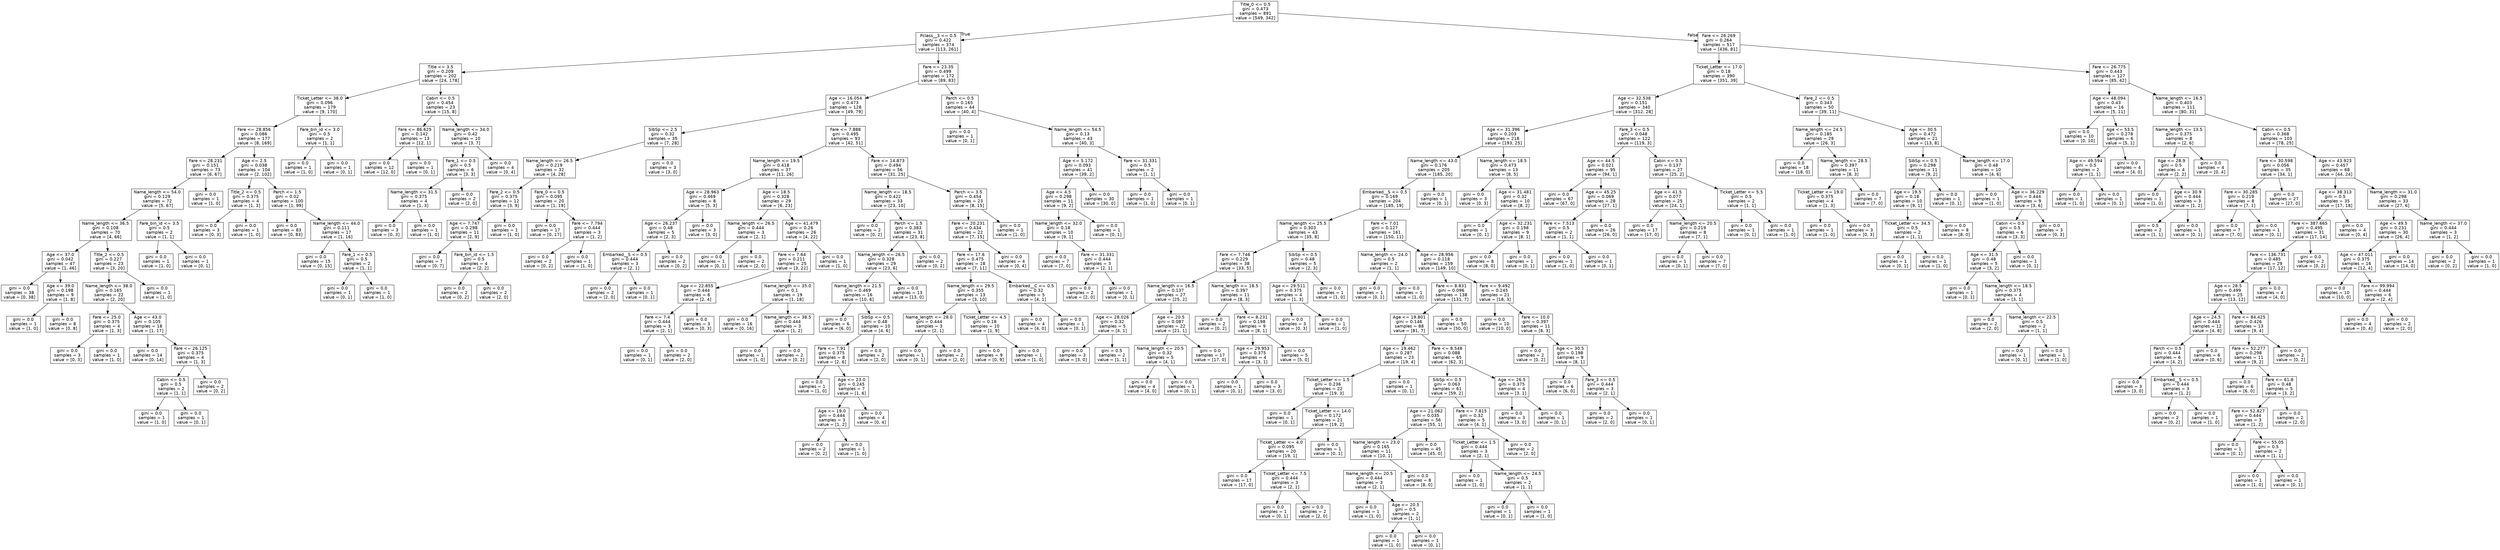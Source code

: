 digraph Tree {
node [shape=box, fontname="helvetica"] ;
edge [fontname="helvetica"] ;
0 [label="Title_0 <= 0.5\ngini = 0.473\nsamples = 891\nvalue = [549, 342]"] ;
1 [label="Pclass__3 <= 0.5\ngini = 0.422\nsamples = 374\nvalue = [113, 261]"] ;
0 -> 1 [labeldistance=2.5, labelangle=45, headlabel="True"] ;
2 [label="Title <= 3.5\ngini = 0.209\nsamples = 202\nvalue = [24, 178]"] ;
1 -> 2 ;
3 [label="Ticket_Letter <= 38.0\ngini = 0.096\nsamples = 179\nvalue = [9, 170]"] ;
2 -> 3 ;
4 [label="Fare <= 28.856\ngini = 0.086\nsamples = 177\nvalue = [8, 169]"] ;
3 -> 4 ;
5 [label="Fare <= 28.231\ngini = 0.151\nsamples = 73\nvalue = [6, 67]"] ;
4 -> 5 ;
6 [label="Name_length <= 54.0\ngini = 0.129\nsamples = 72\nvalue = [5, 67]"] ;
5 -> 6 ;
7 [label="Name_length <= 36.5\ngini = 0.108\nsamples = 70\nvalue = [4, 66]"] ;
6 -> 7 ;
8 [label="Age <= 37.0\ngini = 0.042\nsamples = 47\nvalue = [1, 46]"] ;
7 -> 8 ;
9 [label="gini = 0.0\nsamples = 38\nvalue = [0, 38]"] ;
8 -> 9 ;
10 [label="Age <= 39.0\ngini = 0.198\nsamples = 9\nvalue = [1, 8]"] ;
8 -> 10 ;
11 [label="gini = 0.0\nsamples = 1\nvalue = [1, 0]"] ;
10 -> 11 ;
12 [label="gini = 0.0\nsamples = 8\nvalue = [0, 8]"] ;
10 -> 12 ;
13 [label="Title_2 <= 0.5\ngini = 0.227\nsamples = 23\nvalue = [3, 20]"] ;
7 -> 13 ;
14 [label="Name_length <= 38.0\ngini = 0.165\nsamples = 22\nvalue = [2, 20]"] ;
13 -> 14 ;
15 [label="Fare <= 25.0\ngini = 0.375\nsamples = 4\nvalue = [1, 3]"] ;
14 -> 15 ;
16 [label="gini = 0.0\nsamples = 3\nvalue = [0, 3]"] ;
15 -> 16 ;
17 [label="gini = 0.0\nsamples = 1\nvalue = [1, 0]"] ;
15 -> 17 ;
18 [label="Age <= 43.0\ngini = 0.105\nsamples = 18\nvalue = [1, 17]"] ;
14 -> 18 ;
19 [label="gini = 0.0\nsamples = 14\nvalue = [0, 14]"] ;
18 -> 19 ;
20 [label="Fare <= 26.125\ngini = 0.375\nsamples = 4\nvalue = [1, 3]"] ;
18 -> 20 ;
21 [label="Cabin <= 0.5\ngini = 0.5\nsamples = 2\nvalue = [1, 1]"] ;
20 -> 21 ;
22 [label="gini = 0.0\nsamples = 1\nvalue = [1, 0]"] ;
21 -> 22 ;
23 [label="gini = 0.0\nsamples = 1\nvalue = [0, 1]"] ;
21 -> 23 ;
24 [label="gini = 0.0\nsamples = 2\nvalue = [0, 2]"] ;
20 -> 24 ;
25 [label="gini = 0.0\nsamples = 1\nvalue = [1, 0]"] ;
13 -> 25 ;
26 [label="Fare_bin_id <= 3.5\ngini = 0.5\nsamples = 2\nvalue = [1, 1]"] ;
6 -> 26 ;
27 [label="gini = 0.0\nsamples = 1\nvalue = [1, 0]"] ;
26 -> 27 ;
28 [label="gini = 0.0\nsamples = 1\nvalue = [0, 1]"] ;
26 -> 28 ;
29 [label="gini = 0.0\nsamples = 1\nvalue = [1, 0]"] ;
5 -> 29 ;
30 [label="Age <= 2.5\ngini = 0.038\nsamples = 104\nvalue = [2, 102]"] ;
4 -> 30 ;
31 [label="Title_2 <= 0.5\ngini = 0.375\nsamples = 4\nvalue = [1, 3]"] ;
30 -> 31 ;
32 [label="gini = 0.0\nsamples = 3\nvalue = [0, 3]"] ;
31 -> 32 ;
33 [label="gini = 0.0\nsamples = 1\nvalue = [1, 0]"] ;
31 -> 33 ;
34 [label="Parch <= 1.5\ngini = 0.02\nsamples = 100\nvalue = [1, 99]"] ;
30 -> 34 ;
35 [label="gini = 0.0\nsamples = 83\nvalue = [0, 83]"] ;
34 -> 35 ;
36 [label="Name_length <= 44.0\ngini = 0.111\nsamples = 17\nvalue = [1, 16]"] ;
34 -> 36 ;
37 [label="gini = 0.0\nsamples = 15\nvalue = [0, 15]"] ;
36 -> 37 ;
38 [label="Fare_1 <= 0.5\ngini = 0.5\nsamples = 2\nvalue = [1, 1]"] ;
36 -> 38 ;
39 [label="gini = 0.0\nsamples = 1\nvalue = [0, 1]"] ;
38 -> 39 ;
40 [label="gini = 0.0\nsamples = 1\nvalue = [1, 0]"] ;
38 -> 40 ;
41 [label="Fare_bin_id <= 3.0\ngini = 0.5\nsamples = 2\nvalue = [1, 1]"] ;
3 -> 41 ;
42 [label="gini = 0.0\nsamples = 1\nvalue = [1, 0]"] ;
41 -> 42 ;
43 [label="gini = 0.0\nsamples = 1\nvalue = [0, 1]"] ;
41 -> 43 ;
44 [label="Cabin <= 0.5\ngini = 0.454\nsamples = 23\nvalue = [15, 8]"] ;
2 -> 44 ;
45 [label="Fare <= 86.625\ngini = 0.142\nsamples = 13\nvalue = [12, 1]"] ;
44 -> 45 ;
46 [label="gini = 0.0\nsamples = 12\nvalue = [12, 0]"] ;
45 -> 46 ;
47 [label="gini = 0.0\nsamples = 1\nvalue = [0, 1]"] ;
45 -> 47 ;
48 [label="Name_length <= 34.0\ngini = 0.42\nsamples = 10\nvalue = [3, 7]"] ;
44 -> 48 ;
49 [label="Fare_1 <= 0.5\ngini = 0.5\nsamples = 6\nvalue = [3, 3]"] ;
48 -> 49 ;
50 [label="Name_length <= 31.5\ngini = 0.375\nsamples = 4\nvalue = [1, 3]"] ;
49 -> 50 ;
51 [label="gini = 0.0\nsamples = 3\nvalue = [0, 3]"] ;
50 -> 51 ;
52 [label="gini = 0.0\nsamples = 1\nvalue = [1, 0]"] ;
50 -> 52 ;
53 [label="gini = 0.0\nsamples = 2\nvalue = [2, 0]"] ;
49 -> 53 ;
54 [label="gini = 0.0\nsamples = 4\nvalue = [0, 4]"] ;
48 -> 54 ;
55 [label="Fare <= 23.35\ngini = 0.499\nsamples = 172\nvalue = [89, 83]"] ;
1 -> 55 ;
56 [label="Age <= 16.054\ngini = 0.473\nsamples = 128\nvalue = [49, 79]"] ;
55 -> 56 ;
57 [label="SibSp <= 2.5\ngini = 0.32\nsamples = 35\nvalue = [7, 28]"] ;
56 -> 57 ;
58 [label="Name_length <= 26.5\ngini = 0.219\nsamples = 32\nvalue = [4, 28]"] ;
57 -> 58 ;
59 [label="Fare_2 <= 0.5\ngini = 0.375\nsamples = 12\nvalue = [3, 9]"] ;
58 -> 59 ;
60 [label="Age <= 7.747\ngini = 0.298\nsamples = 11\nvalue = [2, 9]"] ;
59 -> 60 ;
61 [label="gini = 0.0\nsamples = 7\nvalue = [0, 7]"] ;
60 -> 61 ;
62 [label="Fare_bin_id <= 1.5\ngini = 0.5\nsamples = 4\nvalue = [2, 2]"] ;
60 -> 62 ;
63 [label="gini = 0.0\nsamples = 2\nvalue = [0, 2]"] ;
62 -> 63 ;
64 [label="gini = 0.0\nsamples = 2\nvalue = [2, 0]"] ;
62 -> 64 ;
65 [label="gini = 0.0\nsamples = 1\nvalue = [1, 0]"] ;
59 -> 65 ;
66 [label="Fare_0 <= 0.5\ngini = 0.095\nsamples = 20\nvalue = [1, 19]"] ;
58 -> 66 ;
67 [label="gini = 0.0\nsamples = 17\nvalue = [0, 17]"] ;
66 -> 67 ;
68 [label="Fare <= 7.794\ngini = 0.444\nsamples = 3\nvalue = [1, 2]"] ;
66 -> 68 ;
69 [label="gini = 0.0\nsamples = 2\nvalue = [0, 2]"] ;
68 -> 69 ;
70 [label="gini = 0.0\nsamples = 1\nvalue = [1, 0]"] ;
68 -> 70 ;
71 [label="gini = 0.0\nsamples = 3\nvalue = [3, 0]"] ;
57 -> 71 ;
72 [label="Fare <= 7.888\ngini = 0.495\nsamples = 93\nvalue = [42, 51]"] ;
56 -> 72 ;
73 [label="Name_length <= 19.5\ngini = 0.418\nsamples = 37\nvalue = [11, 26]"] ;
72 -> 73 ;
74 [label="Age <= 28.963\ngini = 0.469\nsamples = 8\nvalue = [5, 3]"] ;
73 -> 74 ;
75 [label="Age <= 26.237\ngini = 0.48\nsamples = 5\nvalue = [2, 3]"] ;
74 -> 75 ;
76 [label="Embarked__S <= 0.5\ngini = 0.444\nsamples = 3\nvalue = [2, 1]"] ;
75 -> 76 ;
77 [label="gini = 0.0\nsamples = 2\nvalue = [2, 0]"] ;
76 -> 77 ;
78 [label="gini = 0.0\nsamples = 1\nvalue = [0, 1]"] ;
76 -> 78 ;
79 [label="gini = 0.0\nsamples = 2\nvalue = [0, 2]"] ;
75 -> 79 ;
80 [label="gini = 0.0\nsamples = 3\nvalue = [3, 0]"] ;
74 -> 80 ;
81 [label="Age <= 18.5\ngini = 0.328\nsamples = 29\nvalue = [6, 23]"] ;
73 -> 81 ;
82 [label="Name_length <= 26.5\ngini = 0.444\nsamples = 3\nvalue = [2, 1]"] ;
81 -> 82 ;
83 [label="gini = 0.0\nsamples = 1\nvalue = [0, 1]"] ;
82 -> 83 ;
84 [label="gini = 0.0\nsamples = 2\nvalue = [2, 0]"] ;
82 -> 84 ;
85 [label="Age <= 41.479\ngini = 0.26\nsamples = 26\nvalue = [4, 22]"] ;
81 -> 85 ;
86 [label="Fare <= 7.64\ngini = 0.211\nsamples = 25\nvalue = [3, 22]"] ;
85 -> 86 ;
87 [label="Age <= 22.855\ngini = 0.444\nsamples = 6\nvalue = [2, 4]"] ;
86 -> 87 ;
88 [label="Fare <= 7.4\ngini = 0.444\nsamples = 3\nvalue = [2, 1]"] ;
87 -> 88 ;
89 [label="gini = 0.0\nsamples = 1\nvalue = [0, 1]"] ;
88 -> 89 ;
90 [label="gini = 0.0\nsamples = 2\nvalue = [2, 0]"] ;
88 -> 90 ;
91 [label="gini = 0.0\nsamples = 3\nvalue = [0, 3]"] ;
87 -> 91 ;
92 [label="Name_length <= 35.0\ngini = 0.1\nsamples = 19\nvalue = [1, 18]"] ;
86 -> 92 ;
93 [label="gini = 0.0\nsamples = 16\nvalue = [0, 16]"] ;
92 -> 93 ;
94 [label="Name_length <= 38.5\ngini = 0.444\nsamples = 3\nvalue = [1, 2]"] ;
92 -> 94 ;
95 [label="gini = 0.0\nsamples = 1\nvalue = [1, 0]"] ;
94 -> 95 ;
96 [label="gini = 0.0\nsamples = 2\nvalue = [0, 2]"] ;
94 -> 96 ;
97 [label="gini = 0.0\nsamples = 1\nvalue = [1, 0]"] ;
85 -> 97 ;
98 [label="Fare <= 14.873\ngini = 0.494\nsamples = 56\nvalue = [31, 25]"] ;
72 -> 98 ;
99 [label="Name_length <= 18.5\ngini = 0.422\nsamples = 33\nvalue = [23, 10]"] ;
98 -> 99 ;
100 [label="gini = 0.0\nsamples = 2\nvalue = [0, 2]"] ;
99 -> 100 ;
101 [label="Parch <= 1.5\ngini = 0.383\nsamples = 31\nvalue = [23, 8]"] ;
99 -> 101 ;
102 [label="Name_length <= 26.5\ngini = 0.328\nsamples = 29\nvalue = [23, 6]"] ;
101 -> 102 ;
103 [label="Name_length <= 21.5\ngini = 0.469\nsamples = 16\nvalue = [10, 6]"] ;
102 -> 103 ;
104 [label="gini = 0.0\nsamples = 6\nvalue = [6, 0]"] ;
103 -> 104 ;
105 [label="SibSp <= 0.5\ngini = 0.48\nsamples = 10\nvalue = [4, 6]"] ;
103 -> 105 ;
106 [label="Fare <= 7.91\ngini = 0.375\nsamples = 8\nvalue = [2, 6]"] ;
105 -> 106 ;
107 [label="gini = 0.0\nsamples = 1\nvalue = [1, 0]"] ;
106 -> 107 ;
108 [label="Age <= 23.0\ngini = 0.245\nsamples = 7\nvalue = [1, 6]"] ;
106 -> 108 ;
109 [label="Age <= 19.0\ngini = 0.444\nsamples = 3\nvalue = [1, 2]"] ;
108 -> 109 ;
110 [label="gini = 0.0\nsamples = 2\nvalue = [0, 2]"] ;
109 -> 110 ;
111 [label="gini = 0.0\nsamples = 1\nvalue = [1, 0]"] ;
109 -> 111 ;
112 [label="gini = 0.0\nsamples = 4\nvalue = [0, 4]"] ;
108 -> 112 ;
113 [label="gini = 0.0\nsamples = 2\nvalue = [2, 0]"] ;
105 -> 113 ;
114 [label="gini = 0.0\nsamples = 13\nvalue = [13, 0]"] ;
102 -> 114 ;
115 [label="gini = 0.0\nsamples = 2\nvalue = [0, 2]"] ;
101 -> 115 ;
116 [label="Parch <= 3.5\ngini = 0.454\nsamples = 23\nvalue = [8, 15]"] ;
98 -> 116 ;
117 [label="Fare <= 20.231\ngini = 0.434\nsamples = 22\nvalue = [7, 15]"] ;
116 -> 117 ;
118 [label="Fare <= 17.6\ngini = 0.475\nsamples = 18\nvalue = [7, 11]"] ;
117 -> 118 ;
119 [label="Name_length <= 29.5\ngini = 0.355\nsamples = 13\nvalue = [3, 10]"] ;
118 -> 119 ;
120 [label="Name_length <= 28.0\ngini = 0.444\nsamples = 3\nvalue = [2, 1]"] ;
119 -> 120 ;
121 [label="gini = 0.0\nsamples = 1\nvalue = [0, 1]"] ;
120 -> 121 ;
122 [label="gini = 0.0\nsamples = 2\nvalue = [2, 0]"] ;
120 -> 122 ;
123 [label="Ticket_Letter <= 4.5\ngini = 0.18\nsamples = 10\nvalue = [1, 9]"] ;
119 -> 123 ;
124 [label="gini = 0.0\nsamples = 9\nvalue = [0, 9]"] ;
123 -> 124 ;
125 [label="gini = 0.0\nsamples = 1\nvalue = [1, 0]"] ;
123 -> 125 ;
126 [label="Embarked__C <= 0.5\ngini = 0.32\nsamples = 5\nvalue = [4, 1]"] ;
118 -> 126 ;
127 [label="gini = 0.0\nsamples = 4\nvalue = [4, 0]"] ;
126 -> 127 ;
128 [label="gini = 0.0\nsamples = 1\nvalue = [0, 1]"] ;
126 -> 128 ;
129 [label="gini = 0.0\nsamples = 4\nvalue = [0, 4]"] ;
117 -> 129 ;
130 [label="gini = 0.0\nsamples = 1\nvalue = [1, 0]"] ;
116 -> 130 ;
131 [label="Parch <= 0.5\ngini = 0.165\nsamples = 44\nvalue = [40, 4]"] ;
55 -> 131 ;
132 [label="gini = 0.0\nsamples = 1\nvalue = [0, 1]"] ;
131 -> 132 ;
133 [label="Name_length <= 54.5\ngini = 0.13\nsamples = 43\nvalue = [40, 3]"] ;
131 -> 133 ;
134 [label="Age <= 5.172\ngini = 0.093\nsamples = 41\nvalue = [39, 2]"] ;
133 -> 134 ;
135 [label="Age <= 4.5\ngini = 0.298\nsamples = 11\nvalue = [9, 2]"] ;
134 -> 135 ;
136 [label="Name_length <= 32.0\ngini = 0.18\nsamples = 10\nvalue = [9, 1]"] ;
135 -> 136 ;
137 [label="gini = 0.0\nsamples = 7\nvalue = [7, 0]"] ;
136 -> 137 ;
138 [label="Fare <= 31.331\ngini = 0.444\nsamples = 3\nvalue = [2, 1]"] ;
136 -> 138 ;
139 [label="gini = 0.0\nsamples = 2\nvalue = [2, 0]"] ;
138 -> 139 ;
140 [label="gini = 0.0\nsamples = 1\nvalue = [0, 1]"] ;
138 -> 140 ;
141 [label="gini = 0.0\nsamples = 1\nvalue = [0, 1]"] ;
135 -> 141 ;
142 [label="gini = 0.0\nsamples = 30\nvalue = [30, 0]"] ;
134 -> 142 ;
143 [label="Fare <= 31.331\ngini = 0.5\nsamples = 2\nvalue = [1, 1]"] ;
133 -> 143 ;
144 [label="gini = 0.0\nsamples = 1\nvalue = [1, 0]"] ;
143 -> 144 ;
145 [label="gini = 0.0\nsamples = 1\nvalue = [0, 1]"] ;
143 -> 145 ;
146 [label="Fare <= 26.269\ngini = 0.264\nsamples = 517\nvalue = [436, 81]"] ;
0 -> 146 [labeldistance=2.5, labelangle=-45, headlabel="False"] ;
147 [label="Ticket_Letter <= 17.0\ngini = 0.18\nsamples = 390\nvalue = [351, 39]"] ;
146 -> 147 ;
148 [label="Age <= 32.538\ngini = 0.151\nsamples = 340\nvalue = [312, 28]"] ;
147 -> 148 ;
149 [label="Age <= 31.396\ngini = 0.203\nsamples = 218\nvalue = [193, 25]"] ;
148 -> 149 ;
150 [label="Name_length <= 43.0\ngini = 0.176\nsamples = 205\nvalue = [185, 20]"] ;
149 -> 150 ;
151 [label="Embarked__S <= 0.5\ngini = 0.169\nsamples = 204\nvalue = [185, 19]"] ;
150 -> 151 ;
152 [label="Name_length <= 25.5\ngini = 0.303\nsamples = 43\nvalue = [35, 8]"] ;
151 -> 152 ;
153 [label="Fare <= 7.746\ngini = 0.229\nsamples = 38\nvalue = [33, 5]"] ;
152 -> 153 ;
154 [label="Name_length <= 16.5\ngini = 0.137\nsamples = 27\nvalue = [25, 2]"] ;
153 -> 154 ;
155 [label="Age <= 28.026\ngini = 0.32\nsamples = 5\nvalue = [4, 1]"] ;
154 -> 155 ;
156 [label="gini = 0.0\nsamples = 3\nvalue = [3, 0]"] ;
155 -> 156 ;
157 [label="gini = 0.5\nsamples = 2\nvalue = [1, 1]"] ;
155 -> 157 ;
158 [label="Age <= 20.5\ngini = 0.087\nsamples = 22\nvalue = [21, 1]"] ;
154 -> 158 ;
159 [label="Name_length <= 20.5\ngini = 0.32\nsamples = 5\nvalue = [4, 1]"] ;
158 -> 159 ;
160 [label="gini = 0.0\nsamples = 4\nvalue = [4, 0]"] ;
159 -> 160 ;
161 [label="gini = 0.0\nsamples = 1\nvalue = [0, 1]"] ;
159 -> 161 ;
162 [label="gini = 0.0\nsamples = 17\nvalue = [17, 0]"] ;
158 -> 162 ;
163 [label="Name_length <= 18.5\ngini = 0.397\nsamples = 11\nvalue = [8, 3]"] ;
153 -> 163 ;
164 [label="gini = 0.0\nsamples = 2\nvalue = [0, 2]"] ;
163 -> 164 ;
165 [label="Fare <= 8.231\ngini = 0.198\nsamples = 9\nvalue = [8, 1]"] ;
163 -> 165 ;
166 [label="Age <= 29.953\ngini = 0.375\nsamples = 4\nvalue = [3, 1]"] ;
165 -> 166 ;
167 [label="gini = 0.0\nsamples = 1\nvalue = [0, 1]"] ;
166 -> 167 ;
168 [label="gini = 0.0\nsamples = 3\nvalue = [3, 0]"] ;
166 -> 168 ;
169 [label="gini = 0.0\nsamples = 5\nvalue = [5, 0]"] ;
165 -> 169 ;
170 [label="SibSp <= 0.5\ngini = 0.48\nsamples = 5\nvalue = [2, 3]"] ;
152 -> 170 ;
171 [label="Age <= 29.511\ngini = 0.375\nsamples = 4\nvalue = [1, 3]"] ;
170 -> 171 ;
172 [label="gini = 0.0\nsamples = 3\nvalue = [0, 3]"] ;
171 -> 172 ;
173 [label="gini = 0.0\nsamples = 1\nvalue = [1, 0]"] ;
171 -> 173 ;
174 [label="gini = 0.0\nsamples = 1\nvalue = [1, 0]"] ;
170 -> 174 ;
175 [label="Fare <= 7.01\ngini = 0.127\nsamples = 161\nvalue = [150, 11]"] ;
151 -> 175 ;
176 [label="Name_length <= 24.0\ngini = 0.5\nsamples = 2\nvalue = [1, 1]"] ;
175 -> 176 ;
177 [label="gini = 0.0\nsamples = 1\nvalue = [0, 1]"] ;
176 -> 177 ;
178 [label="gini = 0.0\nsamples = 1\nvalue = [1, 0]"] ;
176 -> 178 ;
179 [label="Age <= 28.956\ngini = 0.118\nsamples = 159\nvalue = [149, 10]"] ;
175 -> 179 ;
180 [label="Fare <= 8.831\ngini = 0.096\nsamples = 138\nvalue = [131, 7]"] ;
179 -> 180 ;
181 [label="Age <= 19.801\ngini = 0.146\nsamples = 88\nvalue = [81, 7]"] ;
180 -> 181 ;
182 [label="Age <= 19.462\ngini = 0.287\nsamples = 23\nvalue = [19, 4]"] ;
181 -> 182 ;
183 [label="Ticket_Letter <= 1.5\ngini = 0.236\nsamples = 22\nvalue = [19, 3]"] ;
182 -> 183 ;
184 [label="gini = 0.0\nsamples = 1\nvalue = [0, 1]"] ;
183 -> 184 ;
185 [label="Ticket_Letter <= 14.0\ngini = 0.172\nsamples = 21\nvalue = [19, 2]"] ;
183 -> 185 ;
186 [label="Ticket_Letter <= 4.0\ngini = 0.095\nsamples = 20\nvalue = [19, 1]"] ;
185 -> 186 ;
187 [label="gini = 0.0\nsamples = 17\nvalue = [17, 0]"] ;
186 -> 187 ;
188 [label="Ticket_Letter <= 7.5\ngini = 0.444\nsamples = 3\nvalue = [2, 1]"] ;
186 -> 188 ;
189 [label="gini = 0.0\nsamples = 1\nvalue = [0, 1]"] ;
188 -> 189 ;
190 [label="gini = 0.0\nsamples = 2\nvalue = [2, 0]"] ;
188 -> 190 ;
191 [label="gini = 0.0\nsamples = 1\nvalue = [0, 1]"] ;
185 -> 191 ;
192 [label="gini = 0.0\nsamples = 1\nvalue = [0, 1]"] ;
182 -> 192 ;
193 [label="Fare <= 8.548\ngini = 0.088\nsamples = 65\nvalue = [62, 3]"] ;
181 -> 193 ;
194 [label="SibSp <= 0.5\ngini = 0.063\nsamples = 61\nvalue = [59, 2]"] ;
193 -> 194 ;
195 [label="Age <= 21.062\ngini = 0.035\nsamples = 56\nvalue = [55, 1]"] ;
194 -> 195 ;
196 [label="Name_length <= 23.0\ngini = 0.165\nsamples = 11\nvalue = [10, 1]"] ;
195 -> 196 ;
197 [label="Name_length <= 20.5\ngini = 0.444\nsamples = 3\nvalue = [2, 1]"] ;
196 -> 197 ;
198 [label="gini = 0.0\nsamples = 1\nvalue = [1, 0]"] ;
197 -> 198 ;
199 [label="Age <= 20.5\ngini = 0.5\nsamples = 2\nvalue = [1, 1]"] ;
197 -> 199 ;
200 [label="gini = 0.0\nsamples = 1\nvalue = [1, 0]"] ;
199 -> 200 ;
201 [label="gini = 0.0\nsamples = 1\nvalue = [0, 1]"] ;
199 -> 201 ;
202 [label="gini = 0.0\nsamples = 8\nvalue = [8, 0]"] ;
196 -> 202 ;
203 [label="gini = 0.0\nsamples = 45\nvalue = [45, 0]"] ;
195 -> 203 ;
204 [label="Fare <= 7.815\ngini = 0.32\nsamples = 5\nvalue = [4, 1]"] ;
194 -> 204 ;
205 [label="Ticket_Letter <= 1.5\ngini = 0.444\nsamples = 3\nvalue = [2, 1]"] ;
204 -> 205 ;
206 [label="gini = 0.0\nsamples = 1\nvalue = [1, 0]"] ;
205 -> 206 ;
207 [label="Name_length <= 24.5\ngini = 0.5\nsamples = 2\nvalue = [1, 1]"] ;
205 -> 207 ;
208 [label="gini = 0.0\nsamples = 1\nvalue = [0, 1]"] ;
207 -> 208 ;
209 [label="gini = 0.0\nsamples = 1\nvalue = [1, 0]"] ;
207 -> 209 ;
210 [label="gini = 0.0\nsamples = 2\nvalue = [2, 0]"] ;
204 -> 210 ;
211 [label="Age <= 26.5\ngini = 0.375\nsamples = 4\nvalue = [3, 1]"] ;
193 -> 211 ;
212 [label="gini = 0.0\nsamples = 3\nvalue = [3, 0]"] ;
211 -> 212 ;
213 [label="gini = 0.0\nsamples = 1\nvalue = [0, 1]"] ;
211 -> 213 ;
214 [label="gini = 0.0\nsamples = 50\nvalue = [50, 0]"] ;
180 -> 214 ;
215 [label="Fare <= 9.492\ngini = 0.245\nsamples = 21\nvalue = [18, 3]"] ;
179 -> 215 ;
216 [label="gini = 0.0\nsamples = 10\nvalue = [10, 0]"] ;
215 -> 216 ;
217 [label="Fare <= 10.0\ngini = 0.397\nsamples = 11\nvalue = [8, 3]"] ;
215 -> 217 ;
218 [label="gini = 0.0\nsamples = 2\nvalue = [0, 2]"] ;
217 -> 218 ;
219 [label="Age <= 30.5\ngini = 0.198\nsamples = 9\nvalue = [8, 1]"] ;
217 -> 219 ;
220 [label="gini = 0.0\nsamples = 6\nvalue = [6, 0]"] ;
219 -> 220 ;
221 [label="Fare_3 <= 0.5\ngini = 0.444\nsamples = 3\nvalue = [2, 1]"] ;
219 -> 221 ;
222 [label="gini = 0.0\nsamples = 2\nvalue = [2, 0]"] ;
221 -> 222 ;
223 [label="gini = 0.0\nsamples = 1\nvalue = [0, 1]"] ;
221 -> 223 ;
224 [label="gini = 0.0\nsamples = 1\nvalue = [0, 1]"] ;
150 -> 224 ;
225 [label="Name_length <= 18.5\ngini = 0.473\nsamples = 13\nvalue = [8, 5]"] ;
149 -> 225 ;
226 [label="gini = 0.0\nsamples = 3\nvalue = [0, 3]"] ;
225 -> 226 ;
227 [label="Age <= 31.481\ngini = 0.32\nsamples = 10\nvalue = [8, 2]"] ;
225 -> 227 ;
228 [label="gini = 0.0\nsamples = 1\nvalue = [0, 1]"] ;
227 -> 228 ;
229 [label="Age <= 32.231\ngini = 0.198\nsamples = 9\nvalue = [8, 1]"] ;
227 -> 229 ;
230 [label="gini = 0.0\nsamples = 8\nvalue = [8, 0]"] ;
229 -> 230 ;
231 [label="gini = 0.0\nsamples = 1\nvalue = [0, 1]"] ;
229 -> 231 ;
232 [label="Fare_3 <= 0.5\ngini = 0.048\nsamples = 122\nvalue = [119, 3]"] ;
148 -> 232 ;
233 [label="Age <= 44.5\ngini = 0.021\nsamples = 95\nvalue = [94, 1]"] ;
232 -> 233 ;
234 [label="gini = 0.0\nsamples = 67\nvalue = [67, 0]"] ;
233 -> 234 ;
235 [label="Age <= 45.25\ngini = 0.069\nsamples = 28\nvalue = [27, 1]"] ;
233 -> 235 ;
236 [label="Fare <= 7.513\ngini = 0.5\nsamples = 2\nvalue = [1, 1]"] ;
235 -> 236 ;
237 [label="gini = 0.0\nsamples = 1\nvalue = [1, 0]"] ;
236 -> 237 ;
238 [label="gini = 0.0\nsamples = 1\nvalue = [0, 1]"] ;
236 -> 238 ;
239 [label="gini = 0.0\nsamples = 26\nvalue = [26, 0]"] ;
235 -> 239 ;
240 [label="Cabin <= 0.5\ngini = 0.137\nsamples = 27\nvalue = [25, 2]"] ;
232 -> 240 ;
241 [label="Age <= 41.5\ngini = 0.077\nsamples = 25\nvalue = [24, 1]"] ;
240 -> 241 ;
242 [label="gini = 0.0\nsamples = 17\nvalue = [17, 0]"] ;
241 -> 242 ;
243 [label="Name_length <= 20.5\ngini = 0.219\nsamples = 8\nvalue = [7, 1]"] ;
241 -> 243 ;
244 [label="gini = 0.0\nsamples = 1\nvalue = [0, 1]"] ;
243 -> 244 ;
245 [label="gini = 0.0\nsamples = 7\nvalue = [7, 0]"] ;
243 -> 245 ;
246 [label="Ticket_Letter <= 5.5\ngini = 0.5\nsamples = 2\nvalue = [1, 1]"] ;
240 -> 246 ;
247 [label="gini = 0.0\nsamples = 1\nvalue = [0, 1]"] ;
246 -> 247 ;
248 [label="gini = 0.0\nsamples = 1\nvalue = [1, 0]"] ;
246 -> 248 ;
249 [label="Fare_2 <= 0.5\ngini = 0.343\nsamples = 50\nvalue = [39, 11]"] ;
147 -> 249 ;
250 [label="Name_length <= 24.5\ngini = 0.185\nsamples = 29\nvalue = [26, 3]"] ;
249 -> 250 ;
251 [label="gini = 0.0\nsamples = 18\nvalue = [18, 0]"] ;
250 -> 251 ;
252 [label="Name_length <= 28.5\ngini = 0.397\nsamples = 11\nvalue = [8, 3]"] ;
250 -> 252 ;
253 [label="Ticket_Letter <= 19.0\ngini = 0.375\nsamples = 4\nvalue = [1, 3]"] ;
252 -> 253 ;
254 [label="gini = 0.0\nsamples = 1\nvalue = [1, 0]"] ;
253 -> 254 ;
255 [label="gini = 0.0\nsamples = 3\nvalue = [0, 3]"] ;
253 -> 255 ;
256 [label="gini = 0.0\nsamples = 7\nvalue = [7, 0]"] ;
252 -> 256 ;
257 [label="Age <= 30.5\ngini = 0.472\nsamples = 21\nvalue = [13, 8]"] ;
249 -> 257 ;
258 [label="SibSp <= 0.5\ngini = 0.298\nsamples = 11\nvalue = [9, 2]"] ;
257 -> 258 ;
259 [label="Age <= 19.5\ngini = 0.18\nsamples = 10\nvalue = [9, 1]"] ;
258 -> 259 ;
260 [label="Ticket_Letter <= 34.5\ngini = 0.5\nsamples = 2\nvalue = [1, 1]"] ;
259 -> 260 ;
261 [label="gini = 0.0\nsamples = 1\nvalue = [0, 1]"] ;
260 -> 261 ;
262 [label="gini = 0.0\nsamples = 1\nvalue = [1, 0]"] ;
260 -> 262 ;
263 [label="gini = 0.0\nsamples = 8\nvalue = [8, 0]"] ;
259 -> 263 ;
264 [label="gini = 0.0\nsamples = 1\nvalue = [0, 1]"] ;
258 -> 264 ;
265 [label="Name_length <= 17.0\ngini = 0.48\nsamples = 10\nvalue = [4, 6]"] ;
257 -> 265 ;
266 [label="gini = 0.0\nsamples = 1\nvalue = [1, 0]"] ;
265 -> 266 ;
267 [label="Age <= 36.229\ngini = 0.444\nsamples = 9\nvalue = [3, 6]"] ;
265 -> 267 ;
268 [label="Cabin <= 0.5\ngini = 0.5\nsamples = 6\nvalue = [3, 3]"] ;
267 -> 268 ;
269 [label="Age <= 31.5\ngini = 0.48\nsamples = 5\nvalue = [3, 2]"] ;
268 -> 269 ;
270 [label="gini = 0.0\nsamples = 1\nvalue = [0, 1]"] ;
269 -> 270 ;
271 [label="Name_length <= 18.5\ngini = 0.375\nsamples = 4\nvalue = [3, 1]"] ;
269 -> 271 ;
272 [label="gini = 0.0\nsamples = 2\nvalue = [2, 0]"] ;
271 -> 272 ;
273 [label="Name_length <= 22.5\ngini = 0.5\nsamples = 2\nvalue = [1, 1]"] ;
271 -> 273 ;
274 [label="gini = 0.0\nsamples = 1\nvalue = [0, 1]"] ;
273 -> 274 ;
275 [label="gini = 0.0\nsamples = 1\nvalue = [1, 0]"] ;
273 -> 275 ;
276 [label="gini = 0.0\nsamples = 1\nvalue = [0, 1]"] ;
268 -> 276 ;
277 [label="gini = 0.0\nsamples = 3\nvalue = [0, 3]"] ;
267 -> 277 ;
278 [label="Fare <= 26.775\ngini = 0.443\nsamples = 127\nvalue = [85, 42]"] ;
146 -> 278 ;
279 [label="Age <= 48.094\ngini = 0.43\nsamples = 16\nvalue = [5, 11]"] ;
278 -> 279 ;
280 [label="gini = 0.0\nsamples = 10\nvalue = [0, 10]"] ;
279 -> 280 ;
281 [label="Age <= 53.5\ngini = 0.278\nsamples = 6\nvalue = [5, 1]"] ;
279 -> 281 ;
282 [label="Age <= 49.594\ngini = 0.5\nsamples = 2\nvalue = [1, 1]"] ;
281 -> 282 ;
283 [label="gini = 0.0\nsamples = 1\nvalue = [1, 0]"] ;
282 -> 283 ;
284 [label="gini = 0.0\nsamples = 1\nvalue = [0, 1]"] ;
282 -> 284 ;
285 [label="gini = 0.0\nsamples = 4\nvalue = [4, 0]"] ;
281 -> 285 ;
286 [label="Name_length <= 16.5\ngini = 0.403\nsamples = 111\nvalue = [80, 31]"] ;
278 -> 286 ;
287 [label="Name_length <= 13.5\ngini = 0.375\nsamples = 8\nvalue = [2, 6]"] ;
286 -> 287 ;
288 [label="Age <= 28.9\ngini = 0.5\nsamples = 4\nvalue = [2, 2]"] ;
287 -> 288 ;
289 [label="gini = 0.0\nsamples = 1\nvalue = [1, 0]"] ;
288 -> 289 ;
290 [label="Age <= 30.9\ngini = 0.444\nsamples = 3\nvalue = [1, 2]"] ;
288 -> 290 ;
291 [label="gini = 0.5\nsamples = 2\nvalue = [1, 1]"] ;
290 -> 291 ;
292 [label="gini = 0.0\nsamples = 1\nvalue = [0, 1]"] ;
290 -> 292 ;
293 [label="gini = 0.0\nsamples = 4\nvalue = [0, 4]"] ;
287 -> 293 ;
294 [label="Cabin <= 0.5\ngini = 0.368\nsamples = 103\nvalue = [78, 25]"] ;
286 -> 294 ;
295 [label="Fare <= 30.598\ngini = 0.056\nsamples = 35\nvalue = [34, 1]"] ;
294 -> 295 ;
296 [label="Fare <= 30.285\ngini = 0.219\nsamples = 8\nvalue = [7, 1]"] ;
295 -> 296 ;
297 [label="gini = 0.0\nsamples = 7\nvalue = [7, 0]"] ;
296 -> 297 ;
298 [label="gini = 0.0\nsamples = 1\nvalue = [0, 1]"] ;
296 -> 298 ;
299 [label="gini = 0.0\nsamples = 27\nvalue = [27, 0]"] ;
295 -> 299 ;
300 [label="Age <= 43.923\ngini = 0.457\nsamples = 68\nvalue = [44, 24]"] ;
294 -> 300 ;
301 [label="Age <= 38.313\ngini = 0.5\nsamples = 35\nvalue = [17, 18]"] ;
300 -> 301 ;
302 [label="Fare <= 387.665\ngini = 0.495\nsamples = 31\nvalue = [17, 14]"] ;
301 -> 302 ;
303 [label="Fare <= 136.731\ngini = 0.485\nsamples = 29\nvalue = [17, 12]"] ;
302 -> 303 ;
304 [label="Age <= 28.5\ngini = 0.499\nsamples = 25\nvalue = [13, 12]"] ;
303 -> 304 ;
305 [label="Age <= 24.5\ngini = 0.444\nsamples = 12\nvalue = [4, 8]"] ;
304 -> 305 ;
306 [label="Parch <= 0.5\ngini = 0.444\nsamples = 6\nvalue = [4, 2]"] ;
305 -> 306 ;
307 [label="gini = 0.0\nsamples = 3\nvalue = [3, 0]"] ;
306 -> 307 ;
308 [label="Embarked__S <= 0.5\ngini = 0.444\nsamples = 3\nvalue = [1, 2]"] ;
306 -> 308 ;
309 [label="gini = 0.0\nsamples = 2\nvalue = [0, 2]"] ;
308 -> 309 ;
310 [label="gini = 0.0\nsamples = 1\nvalue = [1, 0]"] ;
308 -> 310 ;
311 [label="gini = 0.0\nsamples = 6\nvalue = [0, 6]"] ;
305 -> 311 ;
312 [label="Fare <= 84.425\ngini = 0.426\nsamples = 13\nvalue = [9, 4]"] ;
304 -> 312 ;
313 [label="Fare <= 52.277\ngini = 0.298\nsamples = 11\nvalue = [9, 2]"] ;
312 -> 313 ;
314 [label="gini = 0.0\nsamples = 6\nvalue = [6, 0]"] ;
313 -> 314 ;
315 [label="Fare <= 61.8\ngini = 0.48\nsamples = 5\nvalue = [3, 2]"] ;
313 -> 315 ;
316 [label="Fare <= 52.827\ngini = 0.444\nsamples = 3\nvalue = [1, 2]"] ;
315 -> 316 ;
317 [label="gini = 0.0\nsamples = 1\nvalue = [0, 1]"] ;
316 -> 317 ;
318 [label="Fare <= 55.05\ngini = 0.5\nsamples = 2\nvalue = [1, 1]"] ;
316 -> 318 ;
319 [label="gini = 0.0\nsamples = 1\nvalue = [1, 0]"] ;
318 -> 319 ;
320 [label="gini = 0.0\nsamples = 1\nvalue = [0, 1]"] ;
318 -> 320 ;
321 [label="gini = 0.0\nsamples = 2\nvalue = [2, 0]"] ;
315 -> 321 ;
322 [label="gini = 0.0\nsamples = 2\nvalue = [0, 2]"] ;
312 -> 322 ;
323 [label="gini = 0.0\nsamples = 4\nvalue = [4, 0]"] ;
303 -> 323 ;
324 [label="gini = 0.0\nsamples = 2\nvalue = [0, 2]"] ;
302 -> 324 ;
325 [label="gini = 0.0\nsamples = 4\nvalue = [0, 4]"] ;
301 -> 325 ;
326 [label="Name_length <= 31.0\ngini = 0.298\nsamples = 33\nvalue = [27, 6]"] ;
300 -> 326 ;
327 [label="Age <= 49.5\ngini = 0.231\nsamples = 30\nvalue = [26, 4]"] ;
326 -> 327 ;
328 [label="Age <= 47.011\ngini = 0.375\nsamples = 16\nvalue = [12, 4]"] ;
327 -> 328 ;
329 [label="gini = 0.0\nsamples = 10\nvalue = [10, 0]"] ;
328 -> 329 ;
330 [label="Fare <= 99.994\ngini = 0.444\nsamples = 6\nvalue = [2, 4]"] ;
328 -> 330 ;
331 [label="gini = 0.0\nsamples = 4\nvalue = [0, 4]"] ;
330 -> 331 ;
332 [label="gini = 0.0\nsamples = 2\nvalue = [2, 0]"] ;
330 -> 332 ;
333 [label="gini = 0.0\nsamples = 14\nvalue = [14, 0]"] ;
327 -> 333 ;
334 [label="Name_length <= 37.0\ngini = 0.444\nsamples = 3\nvalue = [1, 2]"] ;
326 -> 334 ;
335 [label="gini = 0.0\nsamples = 2\nvalue = [0, 2]"] ;
334 -> 335 ;
336 [label="gini = 0.0\nsamples = 1\nvalue = [1, 0]"] ;
334 -> 336 ;
}